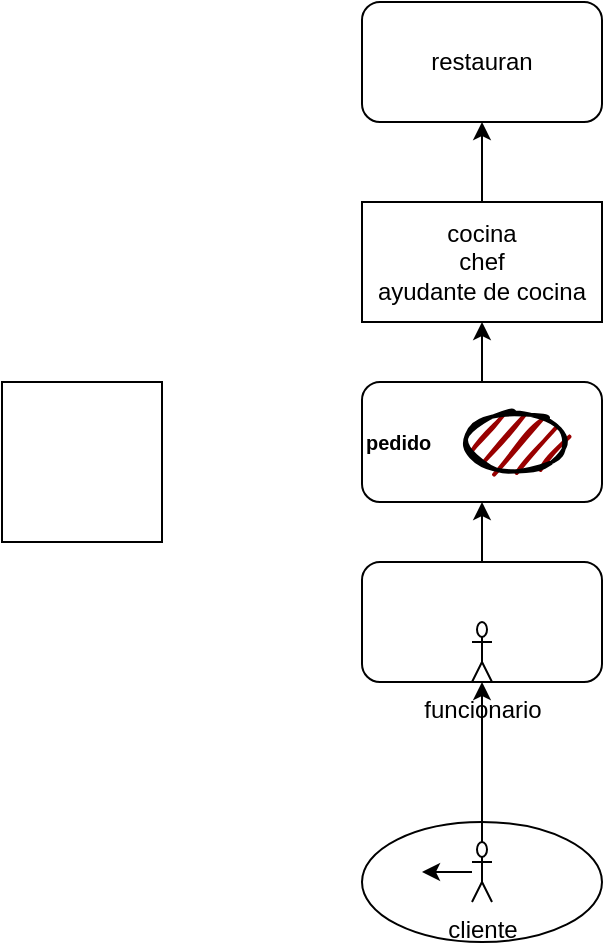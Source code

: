 <mxfile version="21.6.5" type="github">
  <diagram name="Página-1" id="f3fRDEZUygr4VYhqCRq_">
    <mxGraphModel dx="1365" dy="484" grid="1" gridSize="10" guides="1" tooltips="1" connect="1" arrows="1" fold="1" page="1" pageScale="1" pageWidth="827" pageHeight="1169" math="0" shadow="0">
      <root>
        <mxCell id="0" />
        <mxCell id="1" parent="0" />
        <mxCell id="4fnEt_KU8LIZkgfa0ZWP-1" value="" style="whiteSpace=wrap;html=1;aspect=fixed;labelBackgroundColor=none;" parent="1" vertex="1">
          <mxGeometry x="-670" y="190" width="80" height="80" as="geometry" />
        </mxCell>
        <mxCell id="4fnEt_KU8LIZkgfa0ZWP-2" value="restauran" style="rounded=1;whiteSpace=wrap;html=1;labelBackgroundColor=none;" parent="1" vertex="1">
          <mxGeometry x="-490" width="120" height="60" as="geometry" />
        </mxCell>
        <mxCell id="4fnEt_KU8LIZkgfa0ZWP-37" value="" style="edgeStyle=orthogonalEdgeStyle;rounded=0;orthogonalLoop=1;jettySize=auto;html=1;labelBackgroundColor=none;fontColor=default;" parent="1" source="4fnEt_KU8LIZkgfa0ZWP-5" target="4fnEt_KU8LIZkgfa0ZWP-16" edge="1">
          <mxGeometry relative="1" as="geometry" />
        </mxCell>
        <mxCell id="4fnEt_KU8LIZkgfa0ZWP-5" value="&lt;h5&gt;pedido&lt;/h5&gt;" style="rounded=1;whiteSpace=wrap;html=1;align=left;labelBackgroundColor=none;" parent="1" vertex="1">
          <mxGeometry x="-490" y="190" width="120" height="60" as="geometry" />
        </mxCell>
        <mxCell id="4fnEt_KU8LIZkgfa0ZWP-36" value="" style="edgeStyle=orthogonalEdgeStyle;rounded=0;orthogonalLoop=1;jettySize=auto;html=1;labelBackgroundColor=none;fontColor=default;" parent="1" source="4fnEt_KU8LIZkgfa0ZWP-7" target="4fnEt_KU8LIZkgfa0ZWP-5" edge="1">
          <mxGeometry relative="1" as="geometry" />
        </mxCell>
        <mxCell id="4fnEt_KU8LIZkgfa0ZWP-7" value="" style="rounded=1;whiteSpace=wrap;html=1;labelBackgroundColor=none;" parent="1" vertex="1">
          <mxGeometry x="-490" y="280" width="120" height="60" as="geometry" />
        </mxCell>
        <mxCell id="4fnEt_KU8LIZkgfa0ZWP-40" value="" style="edgeStyle=orthogonalEdgeStyle;rounded=0;orthogonalLoop=1;jettySize=auto;html=1;labelBackgroundColor=none;fontColor=default;" parent="1" source="4fnEt_KU8LIZkgfa0ZWP-16" target="4fnEt_KU8LIZkgfa0ZWP-2" edge="1">
          <mxGeometry relative="1" as="geometry" />
        </mxCell>
        <mxCell id="4fnEt_KU8LIZkgfa0ZWP-16" value="cocina&lt;br&gt;chef&lt;br&gt;ayudante de cocina" style="whiteSpace=wrap;html=1;labelBackgroundColor=none;" parent="1" vertex="1">
          <mxGeometry x="-490" y="100" width="120" height="60" as="geometry" />
        </mxCell>
        <mxCell id="4fnEt_KU8LIZkgfa0ZWP-23" value="" style="whiteSpace=wrap;html=1;shape=ellipse;perimeter=ellipsePerimeter;rounded=1;labelBackgroundColor=none;" parent="1" vertex="1">
          <mxGeometry x="-490" y="410" width="120" height="60" as="geometry" />
        </mxCell>
        <mxCell id="4fnEt_KU8LIZkgfa0ZWP-50" value="" style="edgeStyle=orthogonalEdgeStyle;rounded=0;orthogonalLoop=1;jettySize=auto;html=1;labelBackgroundColor=none;fontColor=default;" parent="1" source="4fnEt_KU8LIZkgfa0ZWP-41" edge="1">
          <mxGeometry relative="1" as="geometry">
            <mxPoint x="-460" y="435" as="targetPoint" />
          </mxGeometry>
        </mxCell>
        <mxCell id="4fnEt_KU8LIZkgfa0ZWP-51" value="" style="edgeStyle=orthogonalEdgeStyle;rounded=0;orthogonalLoop=1;jettySize=auto;html=1;labelBackgroundColor=none;fontColor=default;" parent="1" source="4fnEt_KU8LIZkgfa0ZWP-41" target="4fnEt_KU8LIZkgfa0ZWP-46" edge="1">
          <mxGeometry relative="1" as="geometry" />
        </mxCell>
        <mxCell id="4fnEt_KU8LIZkgfa0ZWP-41" value="cliente" style="shape=umlActor;verticalLabelPosition=bottom;verticalAlign=top;html=1;outlineConnect=0;labelBackgroundColor=none;" parent="1" vertex="1">
          <mxGeometry x="-435" y="420" width="10" height="30" as="geometry" />
        </mxCell>
        <mxCell id="4fnEt_KU8LIZkgfa0ZWP-46" value="funcionario" style="shape=umlActor;verticalLabelPosition=bottom;verticalAlign=top;html=1;outlineConnect=0;labelBackgroundColor=none;" parent="1" vertex="1">
          <mxGeometry x="-435" y="310" width="10" height="30" as="geometry" />
        </mxCell>
        <mxCell id="nd2Ps_qPtYg52iipuBvt-1" value="" style="ellipse;whiteSpace=wrap;html=1;strokeWidth=2;fillWeight=2;hachureGap=8;fillColor=#990000;fillStyle=dots;sketch=1;" vertex="1" parent="1">
          <mxGeometry x="-438" y="205" width="50" height="30" as="geometry" />
        </mxCell>
      </root>
    </mxGraphModel>
  </diagram>
</mxfile>
